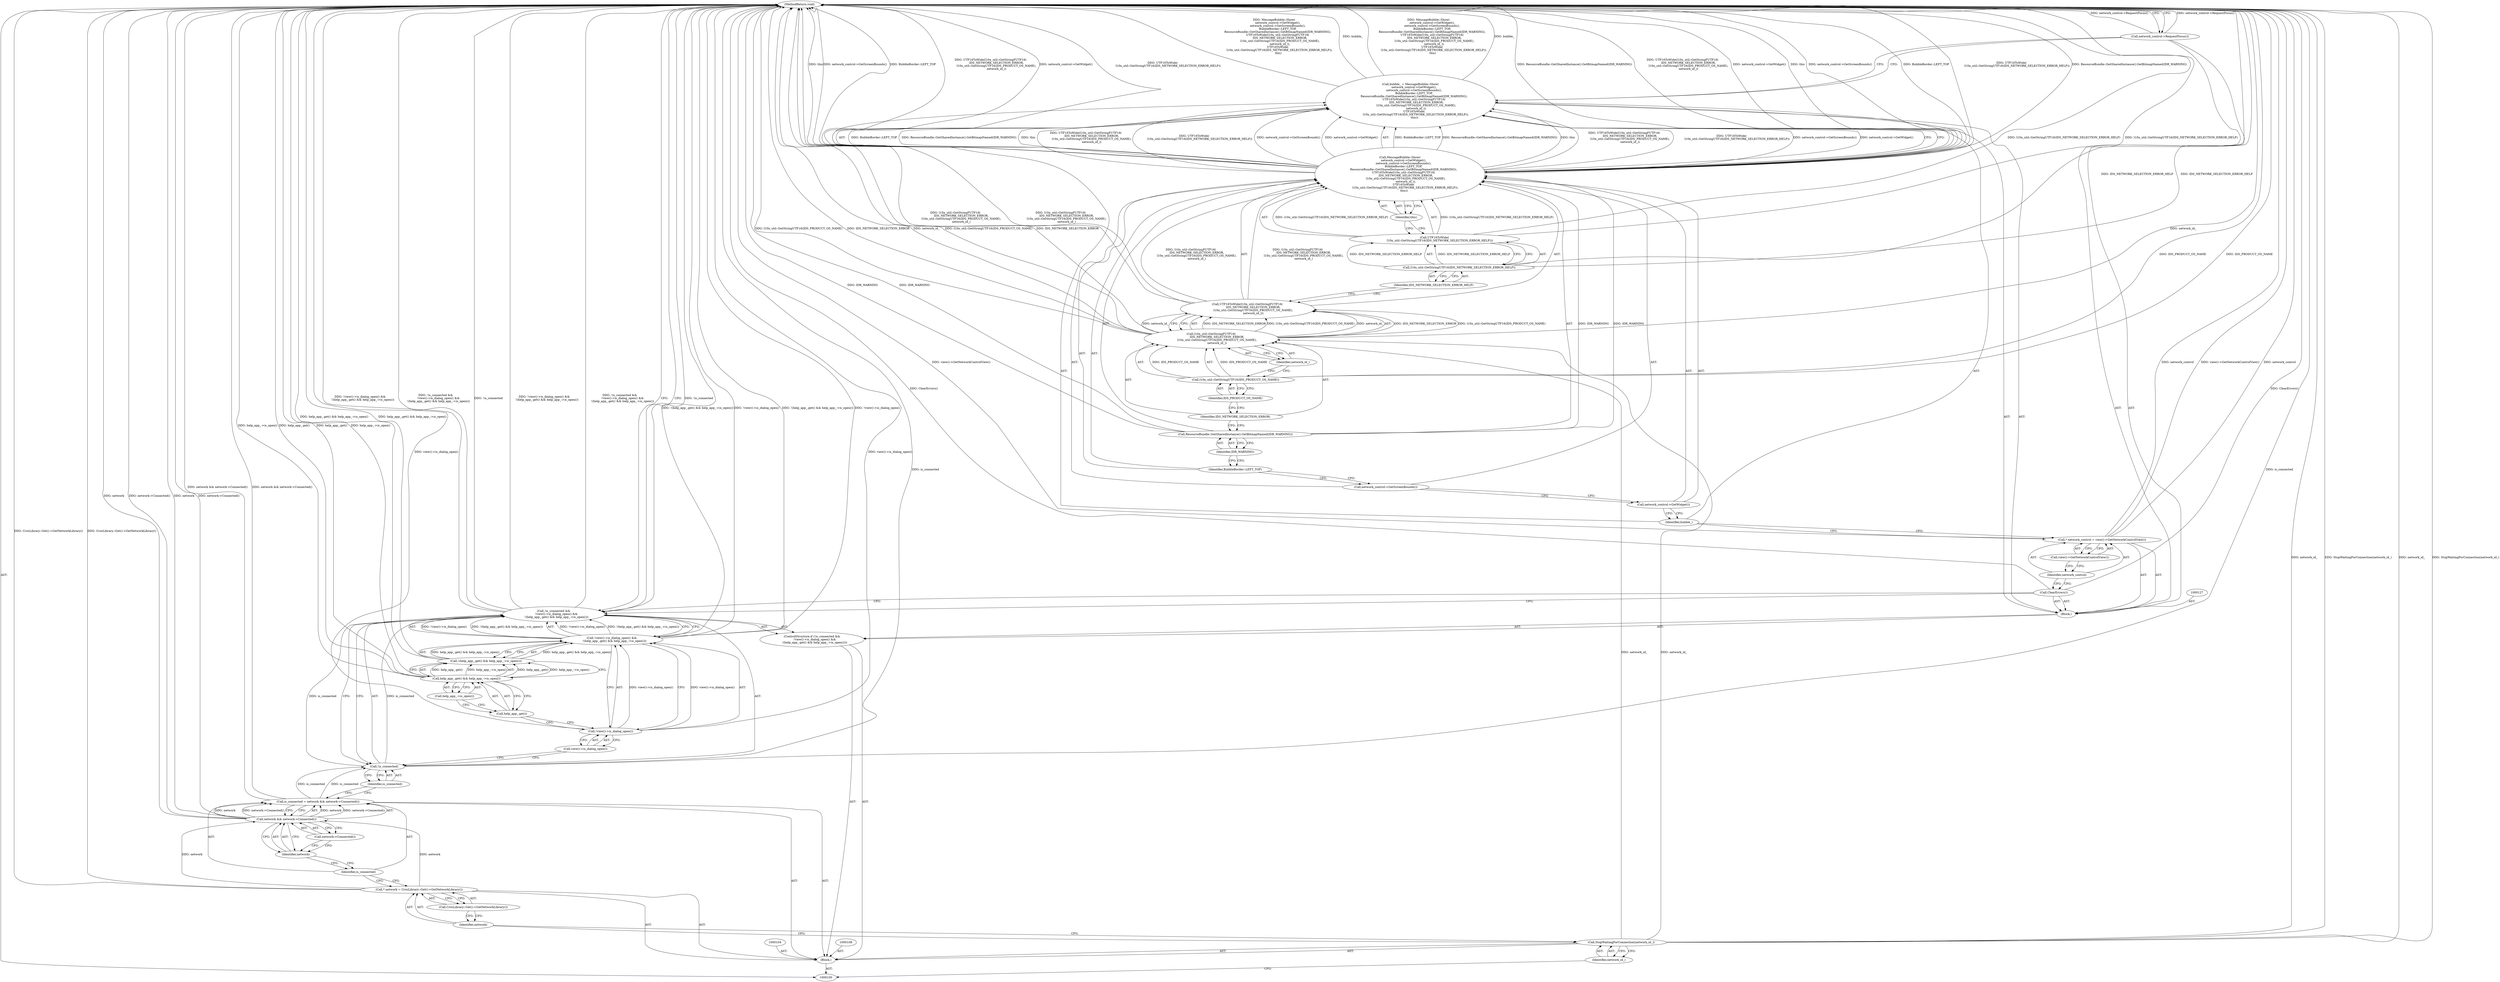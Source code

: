 digraph "1_Chrome_648cbc15a6830523b3a4eb78d674f059bd2a7ce9" {
"1000150" [label="(MethodReturn,void)"];
"1000101" [label="(Block,)"];
"1000128" [label="(Call,* network_control = view()->GetNetworkControlView())"];
"1000129" [label="(Identifier,network_control)"];
"1000130" [label="(Call,view()->GetNetworkControlView())"];
"1000125" [label="(Block,)"];
"1000133" [label="(Call,MessageBubble::Show(\n        network_control->GetWidget(),\n        network_control->GetScreenBounds(),\n        BubbleBorder::LEFT_TOP,\n        ResourceBundle::GetSharedInstance().GetBitmapNamed(IDR_WARNING),\n        UTF16ToWide(l10n_util::GetStringFUTF16(\n             IDS_NETWORK_SELECTION_ERROR,\n             l10n_util::GetStringUTF16(IDS_PRODUCT_OS_NAME),\n             network_id_)),\n        UTF16ToWide(\n            l10n_util::GetStringUTF16(IDS_NETWORK_SELECTION_ERROR_HELP)),\n         this))"];
"1000131" [label="(Call,bubble_ = MessageBubble::Show(\n        network_control->GetWidget(),\n        network_control->GetScreenBounds(),\n        BubbleBorder::LEFT_TOP,\n        ResourceBundle::GetSharedInstance().GetBitmapNamed(IDR_WARNING),\n        UTF16ToWide(l10n_util::GetStringFUTF16(\n             IDS_NETWORK_SELECTION_ERROR,\n             l10n_util::GetStringUTF16(IDS_PRODUCT_OS_NAME),\n             network_id_)),\n        UTF16ToWide(\n            l10n_util::GetStringUTF16(IDS_NETWORK_SELECTION_ERROR_HELP)),\n         this))"];
"1000132" [label="(Identifier,bubble_)"];
"1000134" [label="(Call,network_control->GetWidget())"];
"1000135" [label="(Call,network_control->GetScreenBounds())"];
"1000136" [label="(Identifier,BubbleBorder::LEFT_TOP)"];
"1000138" [label="(Identifier,IDR_WARNING)"];
"1000137" [label="(Call,ResourceBundle::GetSharedInstance().GetBitmapNamed(IDR_WARNING))"];
"1000140" [label="(Call,l10n_util::GetStringFUTF16(\n             IDS_NETWORK_SELECTION_ERROR,\n             l10n_util::GetStringUTF16(IDS_PRODUCT_OS_NAME),\n             network_id_))"];
"1000139" [label="(Call,UTF16ToWide(l10n_util::GetStringFUTF16(\n             IDS_NETWORK_SELECTION_ERROR,\n             l10n_util::GetStringUTF16(IDS_PRODUCT_OS_NAME),\n             network_id_)))"];
"1000141" [label="(Identifier,IDS_NETWORK_SELECTION_ERROR)"];
"1000142" [label="(Call,l10n_util::GetStringUTF16(IDS_PRODUCT_OS_NAME))"];
"1000143" [label="(Identifier,IDS_PRODUCT_OS_NAME)"];
"1000144" [label="(Identifier,network_id_)"];
"1000102" [label="(Call,StopWaitingForConnection(network_id_))"];
"1000103" [label="(Identifier,network_id_)"];
"1000145" [label="(Call,UTF16ToWide(\n            l10n_util::GetStringUTF16(IDS_NETWORK_SELECTION_ERROR_HELP)))"];
"1000146" [label="(Call,l10n_util::GetStringUTF16(IDS_NETWORK_SELECTION_ERROR_HELP))"];
"1000147" [label="(Identifier,IDS_NETWORK_SELECTION_ERROR_HELP)"];
"1000148" [label="(Identifier,this)"];
"1000149" [label="(Call,network_control->RequestFocus())"];
"1000105" [label="(Call,* network = CrosLibrary::Get()->GetNetworkLibrary())"];
"1000106" [label="(Identifier,network)"];
"1000107" [label="(Call,CrosLibrary::Get()->GetNetworkLibrary())"];
"1000111" [label="(Call,network && network->Connected())"];
"1000112" [label="(Identifier,network)"];
"1000113" [label="(Call,network->Connected())"];
"1000109" [label="(Call,is_connected = network && network->Connected())"];
"1000110" [label="(Identifier,is_connected)"];
"1000114" [label="(ControlStructure,if (!is_connected &&\n      !view()->is_dialog_open() &&\n      !(help_app_.get() && help_app_->is_open())))"];
"1000115" [label="(Call,!is_connected &&\n      !view()->is_dialog_open() &&\n      !(help_app_.get() && help_app_->is_open()))"];
"1000116" [label="(Call,!is_connected)"];
"1000117" [label="(Identifier,is_connected)"];
"1000118" [label="(Call,!view()->is_dialog_open() &&\n      !(help_app_.get() && help_app_->is_open()))"];
"1000119" [label="(Call,!view()->is_dialog_open())"];
"1000120" [label="(Call,view()->is_dialog_open())"];
"1000124" [label="(Call,help_app_->is_open())"];
"1000121" [label="(Call,!(help_app_.get() && help_app_->is_open()))"];
"1000122" [label="(Call,help_app_.get() && help_app_->is_open())"];
"1000123" [label="(Call,help_app_.get())"];
"1000126" [label="(Call,ClearErrors())"];
"1000150" -> "1000100"  [label="AST: "];
"1000150" -> "1000149"  [label="CFG: "];
"1000150" -> "1000115"  [label="CFG: "];
"1000116" -> "1000150"  [label="DDG: is_connected"];
"1000140" -> "1000150"  [label="DDG: l10n_util::GetStringUTF16(IDS_PRODUCT_OS_NAME)"];
"1000140" -> "1000150"  [label="DDG: IDS_NETWORK_SELECTION_ERROR"];
"1000140" -> "1000150"  [label="DDG: network_id_"];
"1000105" -> "1000150"  [label="DDG: CrosLibrary::Get()->GetNetworkLibrary()"];
"1000139" -> "1000150"  [label="DDG: l10n_util::GetStringFUTF16(\n             IDS_NETWORK_SELECTION_ERROR,\n             l10n_util::GetStringUTF16(IDS_PRODUCT_OS_NAME),\n             network_id_)"];
"1000115" -> "1000150"  [label="DDG: !view()->is_dialog_open() &&\n      !(help_app_.get() && help_app_->is_open())"];
"1000115" -> "1000150"  [label="DDG: !is_connected &&\n      !view()->is_dialog_open() &&\n      !(help_app_.get() && help_app_->is_open())"];
"1000115" -> "1000150"  [label="DDG: !is_connected"];
"1000118" -> "1000150"  [label="DDG: !view()->is_dialog_open()"];
"1000118" -> "1000150"  [label="DDG: !(help_app_.get() && help_app_->is_open())"];
"1000145" -> "1000150"  [label="DDG: l10n_util::GetStringUTF16(IDS_NETWORK_SELECTION_ERROR_HELP)"];
"1000128" -> "1000150"  [label="DDG: view()->GetNetworkControlView()"];
"1000128" -> "1000150"  [label="DDG: network_control"];
"1000126" -> "1000150"  [label="DDG: ClearErrors()"];
"1000122" -> "1000150"  [label="DDG: help_app_.get()"];
"1000122" -> "1000150"  [label="DDG: help_app_->is_open()"];
"1000131" -> "1000150"  [label="DDG: bubble_"];
"1000131" -> "1000150"  [label="DDG: MessageBubble::Show(\n        network_control->GetWidget(),\n        network_control->GetScreenBounds(),\n        BubbleBorder::LEFT_TOP,\n        ResourceBundle::GetSharedInstance().GetBitmapNamed(IDR_WARNING),\n        UTF16ToWide(l10n_util::GetStringFUTF16(\n             IDS_NETWORK_SELECTION_ERROR,\n             l10n_util::GetStringUTF16(IDS_PRODUCT_OS_NAME),\n             network_id_)),\n        UTF16ToWide(\n            l10n_util::GetStringUTF16(IDS_NETWORK_SELECTION_ERROR_HELP)),\n         this)"];
"1000133" -> "1000150"  [label="DDG: UTF16ToWide(l10n_util::GetStringFUTF16(\n             IDS_NETWORK_SELECTION_ERROR,\n             l10n_util::GetStringUTF16(IDS_PRODUCT_OS_NAME),\n             network_id_))"];
"1000133" -> "1000150"  [label="DDG: network_control->GetWidget()"];
"1000133" -> "1000150"  [label="DDG: this"];
"1000133" -> "1000150"  [label="DDG: network_control->GetScreenBounds()"];
"1000133" -> "1000150"  [label="DDG: BubbleBorder::LEFT_TOP"];
"1000133" -> "1000150"  [label="DDG: UTF16ToWide(\n            l10n_util::GetStringUTF16(IDS_NETWORK_SELECTION_ERROR_HELP))"];
"1000133" -> "1000150"  [label="DDG: ResourceBundle::GetSharedInstance().GetBitmapNamed(IDR_WARNING)"];
"1000102" -> "1000150"  [label="DDG: network_id_"];
"1000102" -> "1000150"  [label="DDG: StopWaitingForConnection(network_id_)"];
"1000149" -> "1000150"  [label="DDG: network_control->RequestFocus()"];
"1000111" -> "1000150"  [label="DDG: network"];
"1000111" -> "1000150"  [label="DDG: network->Connected()"];
"1000119" -> "1000150"  [label="DDG: view()->is_dialog_open()"];
"1000142" -> "1000150"  [label="DDG: IDS_PRODUCT_OS_NAME"];
"1000121" -> "1000150"  [label="DDG: help_app_.get() && help_app_->is_open()"];
"1000137" -> "1000150"  [label="DDG: IDR_WARNING"];
"1000146" -> "1000150"  [label="DDG: IDS_NETWORK_SELECTION_ERROR_HELP"];
"1000109" -> "1000150"  [label="DDG: network && network->Connected()"];
"1000101" -> "1000100"  [label="AST: "];
"1000102" -> "1000101"  [label="AST: "];
"1000104" -> "1000101"  [label="AST: "];
"1000105" -> "1000101"  [label="AST: "];
"1000108" -> "1000101"  [label="AST: "];
"1000109" -> "1000101"  [label="AST: "];
"1000114" -> "1000101"  [label="AST: "];
"1000128" -> "1000125"  [label="AST: "];
"1000128" -> "1000130"  [label="CFG: "];
"1000129" -> "1000128"  [label="AST: "];
"1000130" -> "1000128"  [label="AST: "];
"1000132" -> "1000128"  [label="CFG: "];
"1000128" -> "1000150"  [label="DDG: view()->GetNetworkControlView()"];
"1000128" -> "1000150"  [label="DDG: network_control"];
"1000129" -> "1000128"  [label="AST: "];
"1000129" -> "1000126"  [label="CFG: "];
"1000130" -> "1000129"  [label="CFG: "];
"1000130" -> "1000128"  [label="AST: "];
"1000130" -> "1000129"  [label="CFG: "];
"1000128" -> "1000130"  [label="CFG: "];
"1000125" -> "1000114"  [label="AST: "];
"1000126" -> "1000125"  [label="AST: "];
"1000127" -> "1000125"  [label="AST: "];
"1000128" -> "1000125"  [label="AST: "];
"1000131" -> "1000125"  [label="AST: "];
"1000149" -> "1000125"  [label="AST: "];
"1000133" -> "1000131"  [label="AST: "];
"1000133" -> "1000148"  [label="CFG: "];
"1000134" -> "1000133"  [label="AST: "];
"1000135" -> "1000133"  [label="AST: "];
"1000136" -> "1000133"  [label="AST: "];
"1000137" -> "1000133"  [label="AST: "];
"1000139" -> "1000133"  [label="AST: "];
"1000145" -> "1000133"  [label="AST: "];
"1000148" -> "1000133"  [label="AST: "];
"1000131" -> "1000133"  [label="CFG: "];
"1000133" -> "1000150"  [label="DDG: UTF16ToWide(l10n_util::GetStringFUTF16(\n             IDS_NETWORK_SELECTION_ERROR,\n             l10n_util::GetStringUTF16(IDS_PRODUCT_OS_NAME),\n             network_id_))"];
"1000133" -> "1000150"  [label="DDG: network_control->GetWidget()"];
"1000133" -> "1000150"  [label="DDG: this"];
"1000133" -> "1000150"  [label="DDG: network_control->GetScreenBounds()"];
"1000133" -> "1000150"  [label="DDG: BubbleBorder::LEFT_TOP"];
"1000133" -> "1000150"  [label="DDG: UTF16ToWide(\n            l10n_util::GetStringUTF16(IDS_NETWORK_SELECTION_ERROR_HELP))"];
"1000133" -> "1000150"  [label="DDG: ResourceBundle::GetSharedInstance().GetBitmapNamed(IDR_WARNING)"];
"1000133" -> "1000131"  [label="DDG: BubbleBorder::LEFT_TOP"];
"1000133" -> "1000131"  [label="DDG: ResourceBundle::GetSharedInstance().GetBitmapNamed(IDR_WARNING)"];
"1000133" -> "1000131"  [label="DDG: this"];
"1000133" -> "1000131"  [label="DDG: UTF16ToWide(l10n_util::GetStringFUTF16(\n             IDS_NETWORK_SELECTION_ERROR,\n             l10n_util::GetStringUTF16(IDS_PRODUCT_OS_NAME),\n             network_id_))"];
"1000133" -> "1000131"  [label="DDG: UTF16ToWide(\n            l10n_util::GetStringUTF16(IDS_NETWORK_SELECTION_ERROR_HELP))"];
"1000133" -> "1000131"  [label="DDG: network_control->GetScreenBounds()"];
"1000133" -> "1000131"  [label="DDG: network_control->GetWidget()"];
"1000137" -> "1000133"  [label="DDG: IDR_WARNING"];
"1000139" -> "1000133"  [label="DDG: l10n_util::GetStringFUTF16(\n             IDS_NETWORK_SELECTION_ERROR,\n             l10n_util::GetStringUTF16(IDS_PRODUCT_OS_NAME),\n             network_id_)"];
"1000145" -> "1000133"  [label="DDG: l10n_util::GetStringUTF16(IDS_NETWORK_SELECTION_ERROR_HELP)"];
"1000131" -> "1000125"  [label="AST: "];
"1000131" -> "1000133"  [label="CFG: "];
"1000132" -> "1000131"  [label="AST: "];
"1000133" -> "1000131"  [label="AST: "];
"1000149" -> "1000131"  [label="CFG: "];
"1000131" -> "1000150"  [label="DDG: bubble_"];
"1000131" -> "1000150"  [label="DDG: MessageBubble::Show(\n        network_control->GetWidget(),\n        network_control->GetScreenBounds(),\n        BubbleBorder::LEFT_TOP,\n        ResourceBundle::GetSharedInstance().GetBitmapNamed(IDR_WARNING),\n        UTF16ToWide(l10n_util::GetStringFUTF16(\n             IDS_NETWORK_SELECTION_ERROR,\n             l10n_util::GetStringUTF16(IDS_PRODUCT_OS_NAME),\n             network_id_)),\n        UTF16ToWide(\n            l10n_util::GetStringUTF16(IDS_NETWORK_SELECTION_ERROR_HELP)),\n         this)"];
"1000133" -> "1000131"  [label="DDG: BubbleBorder::LEFT_TOP"];
"1000133" -> "1000131"  [label="DDG: ResourceBundle::GetSharedInstance().GetBitmapNamed(IDR_WARNING)"];
"1000133" -> "1000131"  [label="DDG: this"];
"1000133" -> "1000131"  [label="DDG: UTF16ToWide(l10n_util::GetStringFUTF16(\n             IDS_NETWORK_SELECTION_ERROR,\n             l10n_util::GetStringUTF16(IDS_PRODUCT_OS_NAME),\n             network_id_))"];
"1000133" -> "1000131"  [label="DDG: UTF16ToWide(\n            l10n_util::GetStringUTF16(IDS_NETWORK_SELECTION_ERROR_HELP))"];
"1000133" -> "1000131"  [label="DDG: network_control->GetScreenBounds()"];
"1000133" -> "1000131"  [label="DDG: network_control->GetWidget()"];
"1000132" -> "1000131"  [label="AST: "];
"1000132" -> "1000128"  [label="CFG: "];
"1000134" -> "1000132"  [label="CFG: "];
"1000134" -> "1000133"  [label="AST: "];
"1000134" -> "1000132"  [label="CFG: "];
"1000135" -> "1000134"  [label="CFG: "];
"1000135" -> "1000133"  [label="AST: "];
"1000135" -> "1000134"  [label="CFG: "];
"1000136" -> "1000135"  [label="CFG: "];
"1000136" -> "1000133"  [label="AST: "];
"1000136" -> "1000135"  [label="CFG: "];
"1000138" -> "1000136"  [label="CFG: "];
"1000138" -> "1000137"  [label="AST: "];
"1000138" -> "1000136"  [label="CFG: "];
"1000137" -> "1000138"  [label="CFG: "];
"1000137" -> "1000133"  [label="AST: "];
"1000137" -> "1000138"  [label="CFG: "];
"1000138" -> "1000137"  [label="AST: "];
"1000141" -> "1000137"  [label="CFG: "];
"1000137" -> "1000150"  [label="DDG: IDR_WARNING"];
"1000137" -> "1000133"  [label="DDG: IDR_WARNING"];
"1000140" -> "1000139"  [label="AST: "];
"1000140" -> "1000144"  [label="CFG: "];
"1000141" -> "1000140"  [label="AST: "];
"1000142" -> "1000140"  [label="AST: "];
"1000144" -> "1000140"  [label="AST: "];
"1000139" -> "1000140"  [label="CFG: "];
"1000140" -> "1000150"  [label="DDG: l10n_util::GetStringUTF16(IDS_PRODUCT_OS_NAME)"];
"1000140" -> "1000150"  [label="DDG: IDS_NETWORK_SELECTION_ERROR"];
"1000140" -> "1000150"  [label="DDG: network_id_"];
"1000140" -> "1000139"  [label="DDG: IDS_NETWORK_SELECTION_ERROR"];
"1000140" -> "1000139"  [label="DDG: l10n_util::GetStringUTF16(IDS_PRODUCT_OS_NAME)"];
"1000140" -> "1000139"  [label="DDG: network_id_"];
"1000142" -> "1000140"  [label="DDG: IDS_PRODUCT_OS_NAME"];
"1000102" -> "1000140"  [label="DDG: network_id_"];
"1000139" -> "1000133"  [label="AST: "];
"1000139" -> "1000140"  [label="CFG: "];
"1000140" -> "1000139"  [label="AST: "];
"1000147" -> "1000139"  [label="CFG: "];
"1000139" -> "1000150"  [label="DDG: l10n_util::GetStringFUTF16(\n             IDS_NETWORK_SELECTION_ERROR,\n             l10n_util::GetStringUTF16(IDS_PRODUCT_OS_NAME),\n             network_id_)"];
"1000139" -> "1000133"  [label="DDG: l10n_util::GetStringFUTF16(\n             IDS_NETWORK_SELECTION_ERROR,\n             l10n_util::GetStringUTF16(IDS_PRODUCT_OS_NAME),\n             network_id_)"];
"1000140" -> "1000139"  [label="DDG: IDS_NETWORK_SELECTION_ERROR"];
"1000140" -> "1000139"  [label="DDG: l10n_util::GetStringUTF16(IDS_PRODUCT_OS_NAME)"];
"1000140" -> "1000139"  [label="DDG: network_id_"];
"1000141" -> "1000140"  [label="AST: "];
"1000141" -> "1000137"  [label="CFG: "];
"1000143" -> "1000141"  [label="CFG: "];
"1000142" -> "1000140"  [label="AST: "];
"1000142" -> "1000143"  [label="CFG: "];
"1000143" -> "1000142"  [label="AST: "];
"1000144" -> "1000142"  [label="CFG: "];
"1000142" -> "1000150"  [label="DDG: IDS_PRODUCT_OS_NAME"];
"1000142" -> "1000140"  [label="DDG: IDS_PRODUCT_OS_NAME"];
"1000143" -> "1000142"  [label="AST: "];
"1000143" -> "1000141"  [label="CFG: "];
"1000142" -> "1000143"  [label="CFG: "];
"1000144" -> "1000140"  [label="AST: "];
"1000144" -> "1000142"  [label="CFG: "];
"1000140" -> "1000144"  [label="CFG: "];
"1000102" -> "1000101"  [label="AST: "];
"1000102" -> "1000103"  [label="CFG: "];
"1000103" -> "1000102"  [label="AST: "];
"1000106" -> "1000102"  [label="CFG: "];
"1000102" -> "1000150"  [label="DDG: network_id_"];
"1000102" -> "1000150"  [label="DDG: StopWaitingForConnection(network_id_)"];
"1000102" -> "1000140"  [label="DDG: network_id_"];
"1000103" -> "1000102"  [label="AST: "];
"1000103" -> "1000100"  [label="CFG: "];
"1000102" -> "1000103"  [label="CFG: "];
"1000145" -> "1000133"  [label="AST: "];
"1000145" -> "1000146"  [label="CFG: "];
"1000146" -> "1000145"  [label="AST: "];
"1000148" -> "1000145"  [label="CFG: "];
"1000145" -> "1000150"  [label="DDG: l10n_util::GetStringUTF16(IDS_NETWORK_SELECTION_ERROR_HELP)"];
"1000145" -> "1000133"  [label="DDG: l10n_util::GetStringUTF16(IDS_NETWORK_SELECTION_ERROR_HELP)"];
"1000146" -> "1000145"  [label="DDG: IDS_NETWORK_SELECTION_ERROR_HELP"];
"1000146" -> "1000145"  [label="AST: "];
"1000146" -> "1000147"  [label="CFG: "];
"1000147" -> "1000146"  [label="AST: "];
"1000145" -> "1000146"  [label="CFG: "];
"1000146" -> "1000150"  [label="DDG: IDS_NETWORK_SELECTION_ERROR_HELP"];
"1000146" -> "1000145"  [label="DDG: IDS_NETWORK_SELECTION_ERROR_HELP"];
"1000147" -> "1000146"  [label="AST: "];
"1000147" -> "1000139"  [label="CFG: "];
"1000146" -> "1000147"  [label="CFG: "];
"1000148" -> "1000133"  [label="AST: "];
"1000148" -> "1000145"  [label="CFG: "];
"1000133" -> "1000148"  [label="CFG: "];
"1000149" -> "1000125"  [label="AST: "];
"1000149" -> "1000131"  [label="CFG: "];
"1000150" -> "1000149"  [label="CFG: "];
"1000149" -> "1000150"  [label="DDG: network_control->RequestFocus()"];
"1000105" -> "1000101"  [label="AST: "];
"1000105" -> "1000107"  [label="CFG: "];
"1000106" -> "1000105"  [label="AST: "];
"1000107" -> "1000105"  [label="AST: "];
"1000110" -> "1000105"  [label="CFG: "];
"1000105" -> "1000150"  [label="DDG: CrosLibrary::Get()->GetNetworkLibrary()"];
"1000105" -> "1000111"  [label="DDG: network"];
"1000106" -> "1000105"  [label="AST: "];
"1000106" -> "1000102"  [label="CFG: "];
"1000107" -> "1000106"  [label="CFG: "];
"1000107" -> "1000105"  [label="AST: "];
"1000107" -> "1000106"  [label="CFG: "];
"1000105" -> "1000107"  [label="CFG: "];
"1000111" -> "1000109"  [label="AST: "];
"1000111" -> "1000112"  [label="CFG: "];
"1000111" -> "1000113"  [label="CFG: "];
"1000112" -> "1000111"  [label="AST: "];
"1000113" -> "1000111"  [label="AST: "];
"1000109" -> "1000111"  [label="CFG: "];
"1000111" -> "1000150"  [label="DDG: network"];
"1000111" -> "1000150"  [label="DDG: network->Connected()"];
"1000111" -> "1000109"  [label="DDG: network"];
"1000111" -> "1000109"  [label="DDG: network->Connected()"];
"1000105" -> "1000111"  [label="DDG: network"];
"1000112" -> "1000111"  [label="AST: "];
"1000112" -> "1000110"  [label="CFG: "];
"1000113" -> "1000112"  [label="CFG: "];
"1000111" -> "1000112"  [label="CFG: "];
"1000113" -> "1000111"  [label="AST: "];
"1000113" -> "1000112"  [label="CFG: "];
"1000111" -> "1000113"  [label="CFG: "];
"1000109" -> "1000101"  [label="AST: "];
"1000109" -> "1000111"  [label="CFG: "];
"1000110" -> "1000109"  [label="AST: "];
"1000111" -> "1000109"  [label="AST: "];
"1000117" -> "1000109"  [label="CFG: "];
"1000109" -> "1000150"  [label="DDG: network && network->Connected()"];
"1000111" -> "1000109"  [label="DDG: network"];
"1000111" -> "1000109"  [label="DDG: network->Connected()"];
"1000109" -> "1000116"  [label="DDG: is_connected"];
"1000110" -> "1000109"  [label="AST: "];
"1000110" -> "1000105"  [label="CFG: "];
"1000112" -> "1000110"  [label="CFG: "];
"1000114" -> "1000101"  [label="AST: "];
"1000115" -> "1000114"  [label="AST: "];
"1000125" -> "1000114"  [label="AST: "];
"1000115" -> "1000114"  [label="AST: "];
"1000115" -> "1000116"  [label="CFG: "];
"1000115" -> "1000118"  [label="CFG: "];
"1000116" -> "1000115"  [label="AST: "];
"1000118" -> "1000115"  [label="AST: "];
"1000126" -> "1000115"  [label="CFG: "];
"1000150" -> "1000115"  [label="CFG: "];
"1000115" -> "1000150"  [label="DDG: !view()->is_dialog_open() &&\n      !(help_app_.get() && help_app_->is_open())"];
"1000115" -> "1000150"  [label="DDG: !is_connected &&\n      !view()->is_dialog_open() &&\n      !(help_app_.get() && help_app_->is_open())"];
"1000115" -> "1000150"  [label="DDG: !is_connected"];
"1000116" -> "1000115"  [label="DDG: is_connected"];
"1000118" -> "1000115"  [label="DDG: !view()->is_dialog_open()"];
"1000118" -> "1000115"  [label="DDG: !(help_app_.get() && help_app_->is_open())"];
"1000116" -> "1000115"  [label="AST: "];
"1000116" -> "1000117"  [label="CFG: "];
"1000117" -> "1000116"  [label="AST: "];
"1000120" -> "1000116"  [label="CFG: "];
"1000115" -> "1000116"  [label="CFG: "];
"1000116" -> "1000150"  [label="DDG: is_connected"];
"1000116" -> "1000115"  [label="DDG: is_connected"];
"1000109" -> "1000116"  [label="DDG: is_connected"];
"1000117" -> "1000116"  [label="AST: "];
"1000117" -> "1000109"  [label="CFG: "];
"1000116" -> "1000117"  [label="CFG: "];
"1000118" -> "1000115"  [label="AST: "];
"1000118" -> "1000119"  [label="CFG: "];
"1000118" -> "1000121"  [label="CFG: "];
"1000119" -> "1000118"  [label="AST: "];
"1000121" -> "1000118"  [label="AST: "];
"1000115" -> "1000118"  [label="CFG: "];
"1000118" -> "1000150"  [label="DDG: !view()->is_dialog_open()"];
"1000118" -> "1000150"  [label="DDG: !(help_app_.get() && help_app_->is_open())"];
"1000118" -> "1000115"  [label="DDG: !view()->is_dialog_open()"];
"1000118" -> "1000115"  [label="DDG: !(help_app_.get() && help_app_->is_open())"];
"1000119" -> "1000118"  [label="DDG: view()->is_dialog_open()"];
"1000121" -> "1000118"  [label="DDG: help_app_.get() && help_app_->is_open()"];
"1000119" -> "1000118"  [label="AST: "];
"1000119" -> "1000120"  [label="CFG: "];
"1000120" -> "1000119"  [label="AST: "];
"1000123" -> "1000119"  [label="CFG: "];
"1000118" -> "1000119"  [label="CFG: "];
"1000119" -> "1000150"  [label="DDG: view()->is_dialog_open()"];
"1000119" -> "1000118"  [label="DDG: view()->is_dialog_open()"];
"1000120" -> "1000119"  [label="AST: "];
"1000120" -> "1000116"  [label="CFG: "];
"1000119" -> "1000120"  [label="CFG: "];
"1000124" -> "1000122"  [label="AST: "];
"1000124" -> "1000123"  [label="CFG: "];
"1000122" -> "1000124"  [label="CFG: "];
"1000121" -> "1000118"  [label="AST: "];
"1000121" -> "1000122"  [label="CFG: "];
"1000122" -> "1000121"  [label="AST: "];
"1000118" -> "1000121"  [label="CFG: "];
"1000121" -> "1000150"  [label="DDG: help_app_.get() && help_app_->is_open()"];
"1000121" -> "1000118"  [label="DDG: help_app_.get() && help_app_->is_open()"];
"1000122" -> "1000121"  [label="DDG: help_app_.get()"];
"1000122" -> "1000121"  [label="DDG: help_app_->is_open()"];
"1000122" -> "1000121"  [label="AST: "];
"1000122" -> "1000123"  [label="CFG: "];
"1000122" -> "1000124"  [label="CFG: "];
"1000123" -> "1000122"  [label="AST: "];
"1000124" -> "1000122"  [label="AST: "];
"1000121" -> "1000122"  [label="CFG: "];
"1000122" -> "1000150"  [label="DDG: help_app_.get()"];
"1000122" -> "1000150"  [label="DDG: help_app_->is_open()"];
"1000122" -> "1000121"  [label="DDG: help_app_.get()"];
"1000122" -> "1000121"  [label="DDG: help_app_->is_open()"];
"1000123" -> "1000122"  [label="AST: "];
"1000123" -> "1000119"  [label="CFG: "];
"1000124" -> "1000123"  [label="CFG: "];
"1000122" -> "1000123"  [label="CFG: "];
"1000126" -> "1000125"  [label="AST: "];
"1000126" -> "1000115"  [label="CFG: "];
"1000129" -> "1000126"  [label="CFG: "];
"1000126" -> "1000150"  [label="DDG: ClearErrors()"];
}
